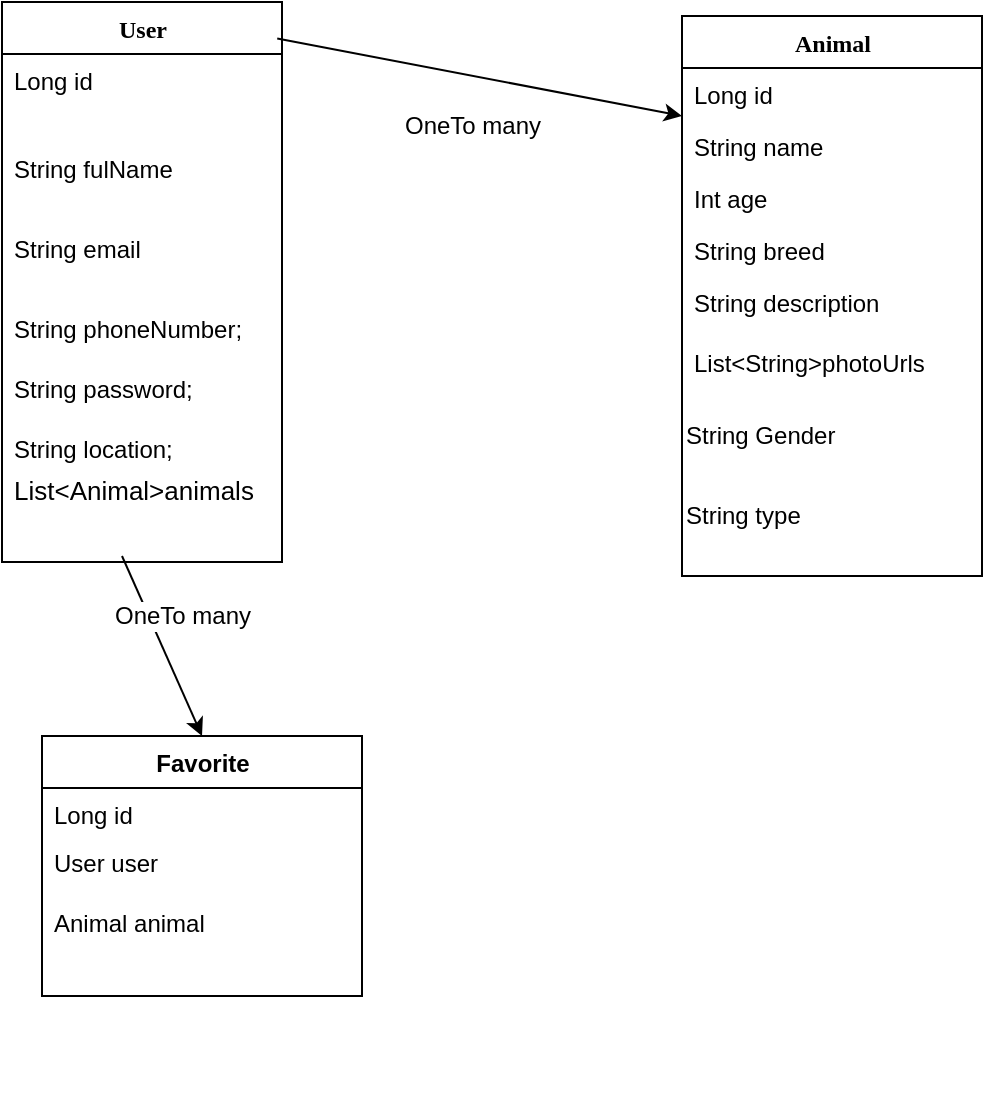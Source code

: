 <mxfile version="26.2.2">
  <diagram name="Page-1" id="9f46799a-70d6-7492-0946-bef42562c5a5">
    <mxGraphModel dx="1092" dy="825" grid="1" gridSize="10" guides="1" tooltips="1" connect="1" arrows="1" fold="1" page="1" pageScale="1" pageWidth="1100" pageHeight="850" background="none" math="0" shadow="0">
      <root>
        <mxCell id="0" />
        <mxCell id="1" parent="0" />
        <mxCell id="78961159f06e98e8-17" value="User" style="swimlane;html=1;fontStyle=1;align=center;verticalAlign=top;childLayout=stackLayout;horizontal=1;startSize=26;horizontalStack=0;resizeParent=1;resizeLast=0;collapsible=1;marginBottom=0;swimlaneFillColor=#ffffff;rounded=0;shadow=0;comic=0;labelBackgroundColor=none;strokeWidth=1;fillColor=none;fontFamily=Verdana;fontSize=12" parent="1" vertex="1">
          <mxGeometry x="90" y="83" width="140" height="280" as="geometry" />
        </mxCell>
        <mxCell id="78961159f06e98e8-21" value="Long id" style="text;html=1;strokeColor=none;fillColor=none;align=left;verticalAlign=top;spacingLeft=4;spacingRight=4;whiteSpace=wrap;overflow=hidden;rotatable=0;points=[[0,0.5],[1,0.5]];portConstraint=eastwest;" parent="78961159f06e98e8-17" vertex="1">
          <mxGeometry y="26" width="140" height="44" as="geometry" />
        </mxCell>
        <mxCell id="78961159f06e98e8-23" value="String fulName" style="text;html=1;strokeColor=none;fillColor=none;align=left;verticalAlign=top;spacingLeft=4;spacingRight=4;whiteSpace=wrap;overflow=hidden;rotatable=0;points=[[0,0.5],[1,0.5]];portConstraint=eastwest;" parent="78961159f06e98e8-17" vertex="1">
          <mxGeometry y="70" width="140" height="40" as="geometry" />
        </mxCell>
        <mxCell id="78961159f06e98e8-25" value="String email" style="text;html=1;strokeColor=none;fillColor=none;align=left;verticalAlign=top;spacingLeft=4;spacingRight=4;whiteSpace=wrap;overflow=hidden;rotatable=0;points=[[0,0.5],[1,0.5]];portConstraint=eastwest;" parent="78961159f06e98e8-17" vertex="1">
          <mxGeometry y="110" width="140" height="40" as="geometry" />
        </mxCell>
        <mxCell id="78961159f06e98e8-26" value="String phoneNumber;" style="text;html=1;strokeColor=none;fillColor=none;align=left;verticalAlign=top;spacingLeft=4;spacingRight=4;whiteSpace=wrap;overflow=hidden;rotatable=0;points=[[0,0.5],[1,0.5]];portConstraint=eastwest;" parent="78961159f06e98e8-17" vertex="1">
          <mxGeometry y="150" width="140" height="30" as="geometry" />
        </mxCell>
        <mxCell id="78961159f06e98e8-24" value="String password;" style="text;html=1;strokeColor=none;fillColor=none;align=left;verticalAlign=top;spacingLeft=4;spacingRight=4;whiteSpace=wrap;overflow=hidden;rotatable=0;points=[[0,0.5],[1,0.5]];portConstraint=eastwest;" parent="78961159f06e98e8-17" vertex="1">
          <mxGeometry y="180" width="140" height="30" as="geometry" />
        </mxCell>
        <mxCell id="78961159f06e98e8-27" value="String location;" style="text;html=1;strokeColor=none;fillColor=none;align=left;verticalAlign=top;spacingLeft=4;spacingRight=4;whiteSpace=wrap;overflow=hidden;rotatable=0;points=[[0,0.5],[1,0.5]];portConstraint=eastwest;" parent="78961159f06e98e8-17" vertex="1">
          <mxGeometry y="210" width="140" height="20" as="geometry" />
        </mxCell>
        <mxCell id="78961159f06e98e8-37" value="&lt;font style=&quot;font-size: 13px;&quot;&gt;List&amp;lt;Animal&amp;gt;animals&lt;/font&gt;" style="text;html=1;strokeColor=none;fillColor=none;align=left;verticalAlign=top;spacingLeft=4;spacingRight=4;whiteSpace=wrap;overflow=hidden;rotatable=0;points=[[0,0.5],[1,0.5]];portConstraint=eastwest;" parent="78961159f06e98e8-17" vertex="1">
          <mxGeometry y="230" width="140" height="40" as="geometry" />
        </mxCell>
        <mxCell id="78961159f06e98e8-30" value="Animal" style="swimlane;html=1;fontStyle=1;align=center;verticalAlign=top;childLayout=stackLayout;horizontal=1;startSize=26;horizontalStack=0;resizeParent=1;resizeLast=0;collapsible=1;marginBottom=0;swimlaneFillColor=#ffffff;rounded=0;shadow=0;comic=0;labelBackgroundColor=none;strokeWidth=1;fillColor=none;fontFamily=Verdana;fontSize=12" parent="1" vertex="1">
          <mxGeometry x="430" y="90" width="150" height="280" as="geometry" />
        </mxCell>
        <mxCell id="78961159f06e98e8-31" value="Long id" style="text;html=1;strokeColor=none;fillColor=none;align=left;verticalAlign=top;spacingLeft=4;spacingRight=4;whiteSpace=wrap;overflow=hidden;rotatable=0;points=[[0,0.5],[1,0.5]];portConstraint=eastwest;" parent="78961159f06e98e8-30" vertex="1">
          <mxGeometry y="26" width="150" height="26" as="geometry" />
        </mxCell>
        <mxCell id="78961159f06e98e8-32" value="String name" style="text;html=1;strokeColor=none;fillColor=none;align=left;verticalAlign=top;spacingLeft=4;spacingRight=4;whiteSpace=wrap;overflow=hidden;rotatable=0;points=[[0,0.5],[1,0.5]];portConstraint=eastwest;" parent="78961159f06e98e8-30" vertex="1">
          <mxGeometry y="52" width="150" height="26" as="geometry" />
        </mxCell>
        <mxCell id="78961159f06e98e8-33" value="Int age" style="text;html=1;strokeColor=none;fillColor=none;align=left;verticalAlign=top;spacingLeft=4;spacingRight=4;whiteSpace=wrap;overflow=hidden;rotatable=0;points=[[0,0.5],[1,0.5]];portConstraint=eastwest;" parent="78961159f06e98e8-30" vertex="1">
          <mxGeometry y="78" width="150" height="26" as="geometry" />
        </mxCell>
        <mxCell id="78961159f06e98e8-34" value="String breed" style="text;html=1;strokeColor=none;fillColor=none;align=left;verticalAlign=top;spacingLeft=4;spacingRight=4;whiteSpace=wrap;overflow=hidden;rotatable=0;points=[[0,0.5],[1,0.5]];portConstraint=eastwest;" parent="78961159f06e98e8-30" vertex="1">
          <mxGeometry y="104" width="150" height="26" as="geometry" />
        </mxCell>
        <mxCell id="78961159f06e98e8-36" value="String description" style="text;html=1;strokeColor=none;fillColor=none;align=left;verticalAlign=top;spacingLeft=4;spacingRight=4;whiteSpace=wrap;overflow=hidden;rotatable=0;points=[[0,0.5],[1,0.5]];portConstraint=eastwest;" parent="78961159f06e98e8-30" vertex="1">
          <mxGeometry y="130" width="150" height="30" as="geometry" />
        </mxCell>
        <mxCell id="78961159f06e98e8-78" value="List&amp;lt;String&amp;gt;photoUrls" style="text;html=1;strokeColor=none;fillColor=none;align=left;verticalAlign=top;spacingLeft=4;spacingRight=4;whiteSpace=wrap;overflow=hidden;rotatable=0;points=[[0,0.5],[1,0.5]];portConstraint=eastwest;" parent="78961159f06e98e8-30" vertex="1">
          <mxGeometry y="160" width="150" height="30" as="geometry" />
        </mxCell>
        <mxCell id="FcgUtDCpnaj4moNhyoDy-11" value="String Gender&amp;nbsp;" style="text;strokeColor=none;align=left;fillColor=none;html=1;verticalAlign=middle;whiteSpace=wrap;rounded=0;rotation=0;" parent="78961159f06e98e8-30" vertex="1">
          <mxGeometry y="190" width="150" height="40" as="geometry" />
        </mxCell>
        <mxCell id="FcgUtDCpnaj4moNhyoDy-10" value="String type" style="text;strokeColor=none;align=left;fillColor=none;html=1;verticalAlign=middle;whiteSpace=wrap;rounded=0;" parent="78961159f06e98e8-30" vertex="1">
          <mxGeometry y="230" width="150" height="40" as="geometry" />
        </mxCell>
        <mxCell id="78961159f06e98e8-56" value="&lt;div style=&quot;text-align: left;&quot;&gt;&lt;span style=&quot;text-wrap-mode: wrap;&quot;&gt;&lt;font style=&quot;color: light-dark(rgb(0, 0, 0), rgb(255, 255, 255));&quot; face=&quot;Helvetica&quot;&gt;Favorite&lt;/font&gt;&lt;/span&gt;&lt;/div&gt;" style="swimlane;html=1;fontStyle=1;align=center;verticalAlign=top;childLayout=stackLayout;horizontal=1;startSize=26;horizontalStack=0;resizeParent=1;resizeLast=0;collapsible=1;marginBottom=0;swimlaneFillColor=#ffffff;rounded=0;shadow=0;comic=0;labelBackgroundColor=none;strokeWidth=1;fillColor=none;fontFamily=Verdana;fontSize=12" parent="1" vertex="1">
          <mxGeometry x="110" y="450" width="160" height="130" as="geometry" />
        </mxCell>
        <mxCell id="78961159f06e98e8-58" value="Long id" style="text;html=1;strokeColor=none;fillColor=none;align=left;verticalAlign=top;spacingLeft=4;spacingRight=4;whiteSpace=wrap;overflow=hidden;rotatable=0;points=[[0,0.5],[1,0.5]];portConstraint=eastwest;" parent="78961159f06e98e8-56" vertex="1">
          <mxGeometry y="26" width="160" height="24" as="geometry" />
        </mxCell>
        <mxCell id="78961159f06e98e8-60" value="User user" style="text;html=1;strokeColor=none;fillColor=none;align=left;verticalAlign=top;spacingLeft=4;spacingRight=4;whiteSpace=wrap;overflow=hidden;rotatable=0;points=[[0,0.5],[1,0.5]];portConstraint=eastwest;" parent="78961159f06e98e8-56" vertex="1">
          <mxGeometry y="50" width="160" height="30" as="geometry" />
        </mxCell>
        <mxCell id="78961159f06e98e8-62" value="Animal animal" style="text;html=1;strokeColor=none;fillColor=none;align=left;verticalAlign=top;spacingLeft=4;spacingRight=4;whiteSpace=wrap;overflow=hidden;rotatable=0;points=[[0,0.5],[1,0.5]];portConstraint=eastwest;" parent="78961159f06e98e8-56" vertex="1">
          <mxGeometry y="80" width="160" height="50" as="geometry" />
        </mxCell>
        <mxCell id="78961159f06e98e8-130" style="edgeStyle=elbowEdgeStyle;html=1;labelBackgroundColor=none;startFill=0;startSize=8;endArrow=diamondThin;endFill=0;endSize=16;fontFamily=Verdana;fontSize=12;elbow=vertical;" parent="1" edge="1">
          <mxGeometry relative="1" as="geometry">
            <mxPoint x="550" y="617" as="sourcePoint" />
            <mxPoint x="550" y="617" as="targetPoint" />
          </mxGeometry>
        </mxCell>
        <mxCell id="FcgUtDCpnaj4moNhyoDy-37" value="OneTo many" style="text;html=1;align=center;verticalAlign=middle;resizable=0;points=[];autosize=1;strokeColor=none;fillColor=none;" parent="1" vertex="1">
          <mxGeometry x="280" y="130" width="90" height="30" as="geometry" />
        </mxCell>
        <mxCell id="FcgUtDCpnaj4moNhyoDy-40" value="" style="endArrow=classic;html=1;rounded=0;entryX=0;entryY=0.923;entryDx=0;entryDy=0;entryPerimeter=0;exitX=0.983;exitY=0.065;exitDx=0;exitDy=0;exitPerimeter=0;" parent="1" source="78961159f06e98e8-17" target="78961159f06e98e8-31" edge="1">
          <mxGeometry width="50" height="50" relative="1" as="geometry">
            <mxPoint x="370" y="460" as="sourcePoint" />
            <mxPoint x="400" y="155" as="targetPoint" />
            <Array as="points" />
          </mxGeometry>
        </mxCell>
        <mxCell id="FcgUtDCpnaj4moNhyoDy-42" value="" style="endArrow=classic;html=1;rounded=0;entryX=0.5;entryY=0;entryDx=0;entryDy=0;" parent="1" target="78961159f06e98e8-56" edge="1">
          <mxGeometry width="50" height="50" relative="1" as="geometry">
            <mxPoint x="150" y="360" as="sourcePoint" />
            <mxPoint x="420" y="410" as="targetPoint" />
            <Array as="points">
              <mxPoint x="150" y="360" />
            </Array>
          </mxGeometry>
        </mxCell>
        <mxCell id="FcgUtDCpnaj4moNhyoDy-43" value="&lt;span style=&quot;font-size: 12px;&quot;&gt;OneTo many&lt;/span&gt;" style="edgeLabel;html=1;align=center;verticalAlign=middle;resizable=0;points=[];" parent="FcgUtDCpnaj4moNhyoDy-42" vertex="1" connectable="0">
          <mxGeometry x="-0.707" y="-1" relative="1" as="geometry">
            <mxPoint x="25" y="16" as="offset" />
          </mxGeometry>
        </mxCell>
      </root>
    </mxGraphModel>
  </diagram>
</mxfile>
